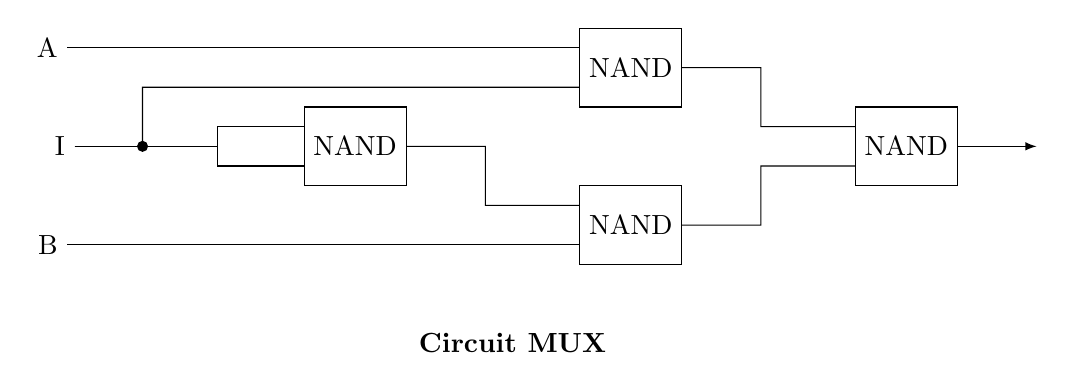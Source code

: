 \begin{tikzpicture}

\node[draw,minimum height=1cm, align=center] (P) at (3,0){NAND};
\node[draw,minimum height=1cm, align=center] (A) at (-0.5,1){NAND};
\node[draw,minimum height=1cm, align=center] (B) at (-0.5,-1){NAND};
\node[draw,minimum height=1cm, align=center] (C) at (-4,0){NAND};

\draw ($(B.west)+(0,-0.25)$) -- ++(-6.5,0) node[left]{B};
\draw ($(A.west)+(0,0.25)$) -- ++(-6.5,0) node[left]{A};

\draw (A.east) -- ++(1,0) -- ++(0,-0.75) -- ($(P.west)+(0,0.25)$);
\draw (B.east) -- ++(1,0) -- ++(0,0.75) -- ($(P.west)+(0,-0.25)$);
\draw (C.east) -- ++(1,0) -- ++(0,-0.75) -- ($(B.west)+(0,0.25)$);

\draw[->,>=latex](P.east) -- ++(1,0);

\node(O) at (-7.75,0){I};

\draw (O) -- ++(2,0) -- ++(0,0.25) -- ($(C.west)+(0,0.25)$);
\draw (O) -- ++(2,0) -- ++(0,-0.25) -- ($(C.west)+(0,-0.25)$);

\node(X) at (-6.7,0) {};
\fill (X) circle(2pt);
\draw (X.center) -- ++(0,0.75) --  ($(A.west)+(0,-0.25)$);

\node at (-2,-2.5){\bf Circuit MUX};
\end{tikzpicture}